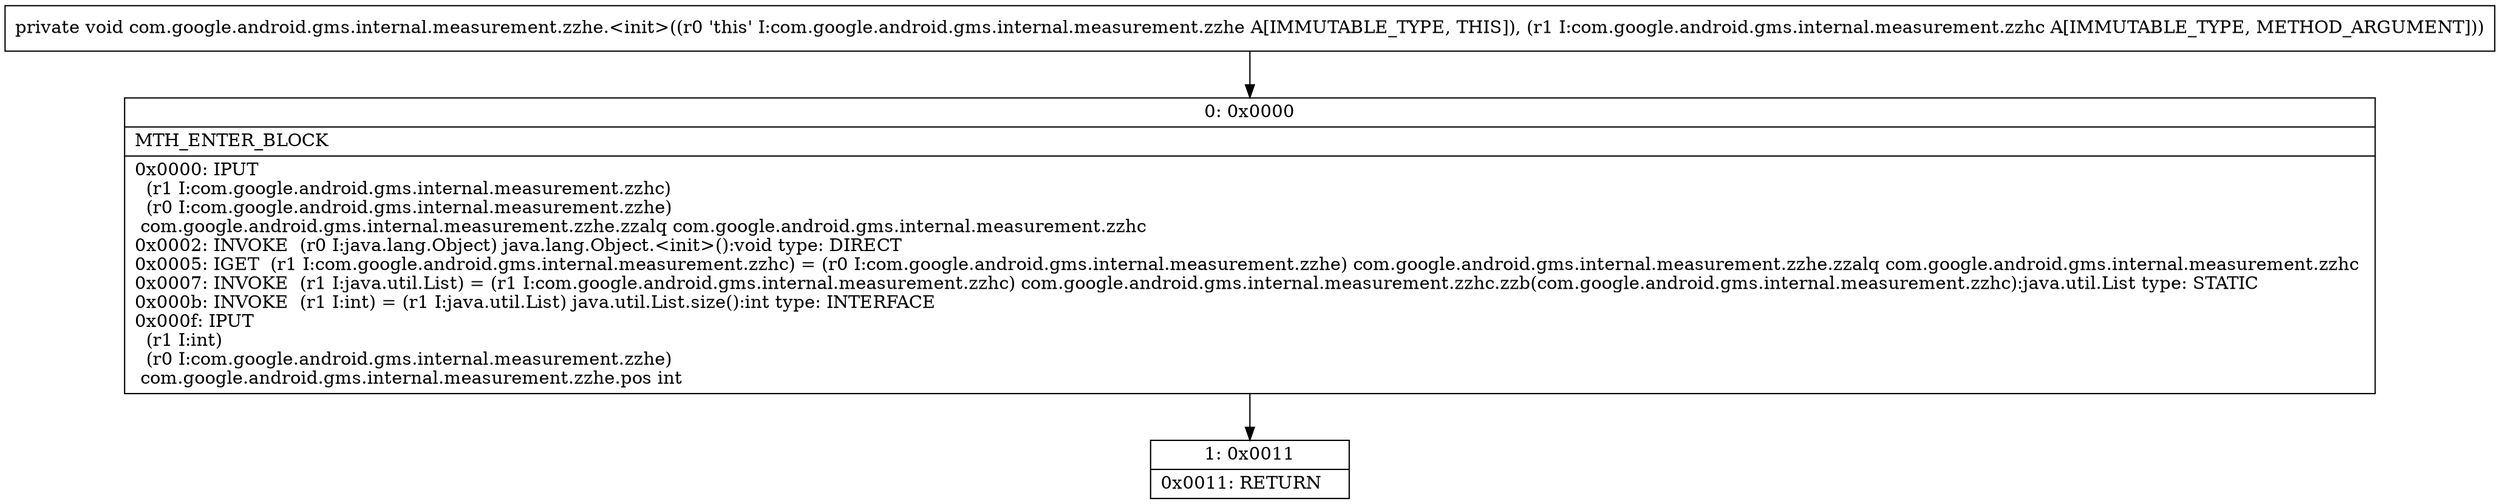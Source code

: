 digraph "CFG forcom.google.android.gms.internal.measurement.zzhe.\<init\>(Lcom\/google\/android\/gms\/internal\/measurement\/zzhc;)V" {
Node_0 [shape=record,label="{0\:\ 0x0000|MTH_ENTER_BLOCK\l|0x0000: IPUT  \l  (r1 I:com.google.android.gms.internal.measurement.zzhc)\l  (r0 I:com.google.android.gms.internal.measurement.zzhe)\l com.google.android.gms.internal.measurement.zzhe.zzalq com.google.android.gms.internal.measurement.zzhc \l0x0002: INVOKE  (r0 I:java.lang.Object) java.lang.Object.\<init\>():void type: DIRECT \l0x0005: IGET  (r1 I:com.google.android.gms.internal.measurement.zzhc) = (r0 I:com.google.android.gms.internal.measurement.zzhe) com.google.android.gms.internal.measurement.zzhe.zzalq com.google.android.gms.internal.measurement.zzhc \l0x0007: INVOKE  (r1 I:java.util.List) = (r1 I:com.google.android.gms.internal.measurement.zzhc) com.google.android.gms.internal.measurement.zzhc.zzb(com.google.android.gms.internal.measurement.zzhc):java.util.List type: STATIC \l0x000b: INVOKE  (r1 I:int) = (r1 I:java.util.List) java.util.List.size():int type: INTERFACE \l0x000f: IPUT  \l  (r1 I:int)\l  (r0 I:com.google.android.gms.internal.measurement.zzhe)\l com.google.android.gms.internal.measurement.zzhe.pos int \l}"];
Node_1 [shape=record,label="{1\:\ 0x0011|0x0011: RETURN   \l}"];
MethodNode[shape=record,label="{private void com.google.android.gms.internal.measurement.zzhe.\<init\>((r0 'this' I:com.google.android.gms.internal.measurement.zzhe A[IMMUTABLE_TYPE, THIS]), (r1 I:com.google.android.gms.internal.measurement.zzhc A[IMMUTABLE_TYPE, METHOD_ARGUMENT])) }"];
MethodNode -> Node_0;
Node_0 -> Node_1;
}

